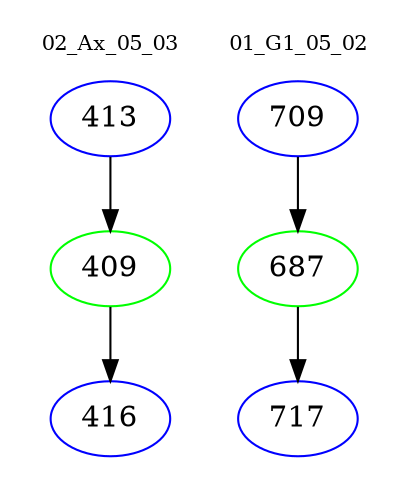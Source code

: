 digraph{
subgraph cluster_0 {
color = white
label = "02_Ax_05_03";
fontsize=10;
T0_413 [label="413", color="blue"]
T0_413 -> T0_409 [color="black"]
T0_409 [label="409", color="green"]
T0_409 -> T0_416 [color="black"]
T0_416 [label="416", color="blue"]
}
subgraph cluster_1 {
color = white
label = "01_G1_05_02";
fontsize=10;
T1_709 [label="709", color="blue"]
T1_709 -> T1_687 [color="black"]
T1_687 [label="687", color="green"]
T1_687 -> T1_717 [color="black"]
T1_717 [label="717", color="blue"]
}
}
